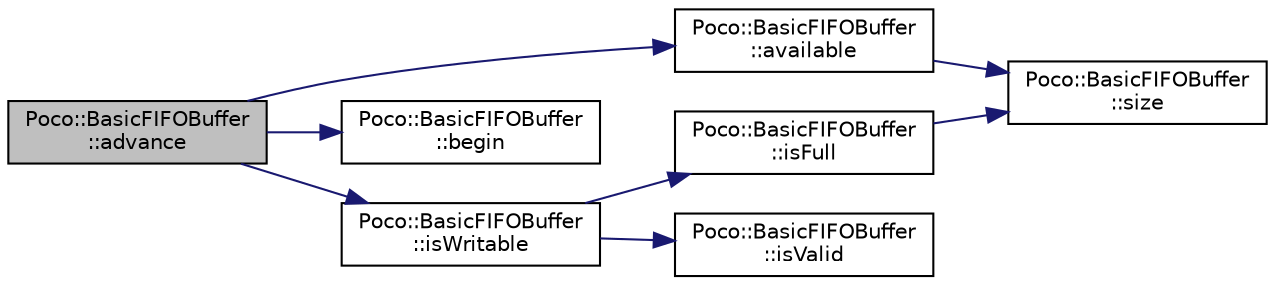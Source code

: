 digraph "Poco::BasicFIFOBuffer::advance"
{
 // LATEX_PDF_SIZE
  edge [fontname="Helvetica",fontsize="10",labelfontname="Helvetica",labelfontsize="10"];
  node [fontname="Helvetica",fontsize="10",shape=record];
  rankdir="LR";
  Node1 [label="Poco::BasicFIFOBuffer\l::advance",height=0.2,width=0.4,color="black", fillcolor="grey75", style="filled", fontcolor="black",tooltip=" "];
  Node1 -> Node2 [color="midnightblue",fontsize="10",style="solid"];
  Node2 [label="Poco::BasicFIFOBuffer\l::available",height=0.2,width=0.4,color="black", fillcolor="white", style="filled",URL="$classPoco_1_1BasicFIFOBuffer.html#a66717277a226805c8b9a188640bcb4f5",tooltip="Returns the size of the available portion of the buffer."];
  Node2 -> Node3 [color="midnightblue",fontsize="10",style="solid"];
  Node3 [label="Poco::BasicFIFOBuffer\l::size",height=0.2,width=0.4,color="black", fillcolor="white", style="filled",URL="$classPoco_1_1BasicFIFOBuffer.html#adbcc608a36b70f58de8da4cd87865867",tooltip="Returns the size of the buffer."];
  Node1 -> Node4 [color="midnightblue",fontsize="10",style="solid"];
  Node4 [label="Poco::BasicFIFOBuffer\l::begin",height=0.2,width=0.4,color="black", fillcolor="white", style="filled",URL="$classPoco_1_1BasicFIFOBuffer.html#a3f13e8540f7a8cfe7e8a1204c45d34d0",tooltip="Returns the pointer to the beginning of the buffer."];
  Node1 -> Node5 [color="midnightblue",fontsize="10",style="solid"];
  Node5 [label="Poco::BasicFIFOBuffer\l::isWritable",height=0.2,width=0.4,color="black", fillcolor="white", style="filled",URL="$classPoco_1_1BasicFIFOBuffer.html#ae5405543c6d4a033f3db54416d0023d4",tooltip=" "];
  Node5 -> Node6 [color="midnightblue",fontsize="10",style="solid"];
  Node6 [label="Poco::BasicFIFOBuffer\l::isFull",height=0.2,width=0.4,color="black", fillcolor="white", style="filled",URL="$classPoco_1_1BasicFIFOBuffer.html#a1fc67f7981d00ac4a2655f366fa08ed4",tooltip="Returns true is buffer is full, false otherwise."];
  Node6 -> Node3 [color="midnightblue",fontsize="10",style="solid"];
  Node5 -> Node7 [color="midnightblue",fontsize="10",style="solid"];
  Node7 [label="Poco::BasicFIFOBuffer\l::isValid",height=0.2,width=0.4,color="black", fillcolor="white", style="filled",URL="$classPoco_1_1BasicFIFOBuffer.html#a218d3f9d47a349e0ddfda2daeddde9a8",tooltip=" "];
}
